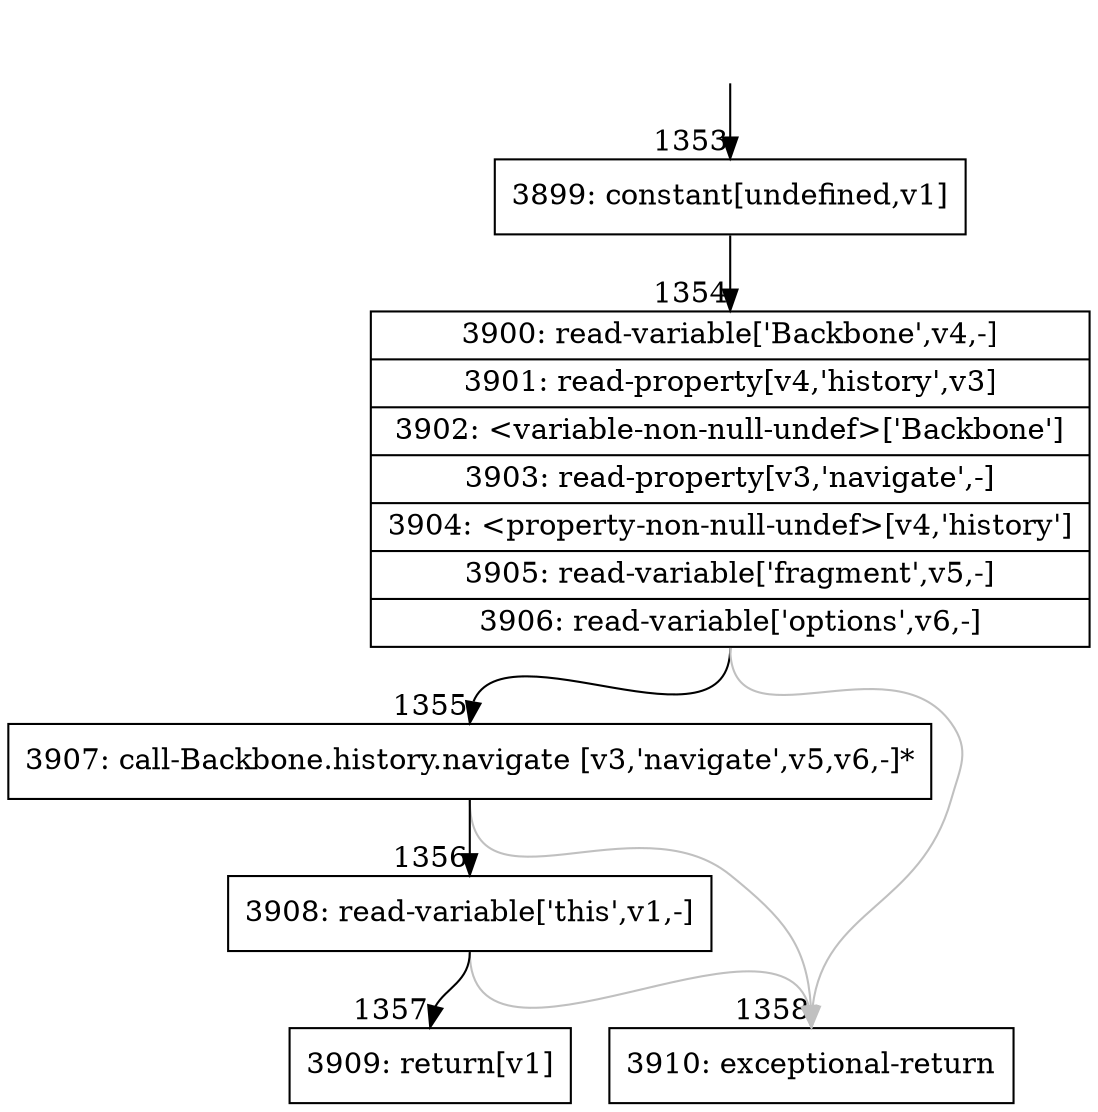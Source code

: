 digraph {
rankdir="TD"
BB_entry99[shape=none,label=""];
BB_entry99 -> BB1353 [tailport=s, headport=n, headlabel="    1353"]
BB1353 [shape=record label="{3899: constant[undefined,v1]}" ] 
BB1353 -> BB1354 [tailport=s, headport=n, headlabel="      1354"]
BB1354 [shape=record label="{3900: read-variable['Backbone',v4,-]|3901: read-property[v4,'history',v3]|3902: \<variable-non-null-undef\>['Backbone']|3903: read-property[v3,'navigate',-]|3904: \<property-non-null-undef\>[v4,'history']|3905: read-variable['fragment',v5,-]|3906: read-variable['options',v6,-]}" ] 
BB1354 -> BB1355 [tailport=s, headport=n, headlabel="      1355"]
BB1354 -> BB1358 [tailport=s, headport=n, color=gray, headlabel="      1358"]
BB1355 [shape=record label="{3907: call-Backbone.history.navigate [v3,'navigate',v5,v6,-]*}" ] 
BB1355 -> BB1356 [tailport=s, headport=n, headlabel="      1356"]
BB1355 -> BB1358 [tailport=s, headport=n, color=gray]
BB1356 [shape=record label="{3908: read-variable['this',v1,-]}" ] 
BB1356 -> BB1357 [tailport=s, headport=n, headlabel="      1357"]
BB1356 -> BB1358 [tailport=s, headport=n, color=gray]
BB1357 [shape=record label="{3909: return[v1]}" ] 
BB1358 [shape=record label="{3910: exceptional-return}" ] 
//#$~ 1269
}
